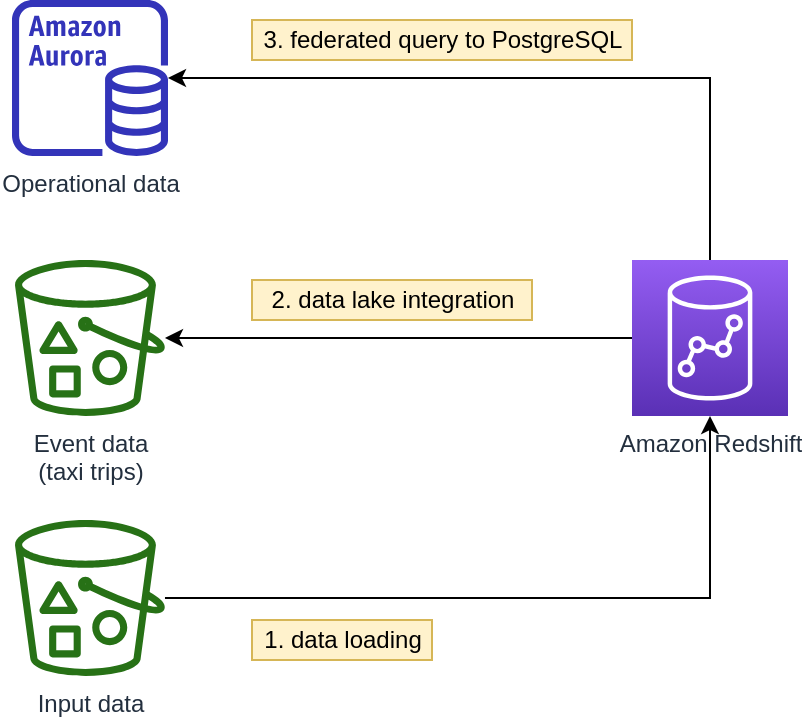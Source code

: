 <mxfile version="12.4.8" type="device"><diagram id="mhpER5Gz8O7JlFJeUS2B" name="00_overview"><mxGraphModel dx="946" dy="595" grid="1" gridSize="10" guides="1" tooltips="1" connect="1" arrows="1" fold="1" page="1" pageScale="1" pageWidth="1169" pageHeight="827" math="0" shadow="0"><root><mxCell id="0"/><mxCell id="1" parent="0"/><mxCell id="TO2CJTCkmotOw9EiixU3-5" value="" style="edgeStyle=orthogonalEdgeStyle;rounded=0;orthogonalLoop=1;jettySize=auto;html=1;" edge="1" parent="1" source="TO2CJTCkmotOw9EiixU3-1" target="TO2CJTCkmotOw9EiixU3-3"><mxGeometry relative="1" as="geometry"><mxPoint x="539" y="250" as="targetPoint"/><Array as="points"><mxPoint x="649" y="239"/></Array></mxGeometry></mxCell><mxCell id="TO2CJTCkmotOw9EiixU3-8" value="" style="edgeStyle=orthogonalEdgeStyle;rounded=0;orthogonalLoop=1;jettySize=auto;html=1;" edge="1" parent="1" source="TO2CJTCkmotOw9EiixU3-1" target="TO2CJTCkmotOw9EiixU3-2"><mxGeometry relative="1" as="geometry"><mxPoint x="420" y="369" as="targetPoint"/></mxGeometry></mxCell><mxCell id="TO2CJTCkmotOw9EiixU3-1" value="Amazon Redshift" style="outlineConnect=0;fontColor=#232F3E;gradientColor=#945DF2;gradientDirection=north;fillColor=#5A30B5;strokeColor=#ffffff;dashed=0;verticalLabelPosition=bottom;verticalAlign=top;align=center;html=1;fontSize=12;fontStyle=0;aspect=fixed;shape=mxgraph.aws4.resourceIcon;resIcon=mxgraph.aws4.redshift;" vertex="1" parent="1"><mxGeometry x="610" y="330" width="78" height="78" as="geometry"/></mxCell><mxCell id="TO2CJTCkmotOw9EiixU3-2" value="&lt;div&gt;Event data&lt;/div&gt;&lt;div&gt;(taxi trips)&lt;br&gt;&lt;/div&gt;" style="outlineConnect=0;fontColor=#232F3E;gradientColor=none;fillColor=#277116;strokeColor=none;dashed=0;verticalLabelPosition=bottom;verticalAlign=top;align=center;html=1;fontSize=12;fontStyle=0;aspect=fixed;pointerEvents=1;shape=mxgraph.aws4.bucket_with_objects;" vertex="1" parent="1"><mxGeometry x="301.5" y="330" width="75" height="78" as="geometry"/></mxCell><mxCell id="TO2CJTCkmotOw9EiixU3-3" value="Operational data" style="outlineConnect=0;fontColor=#232F3E;gradientColor=none;fillColor=#3334B9;strokeColor=none;dashed=0;verticalLabelPosition=bottom;verticalAlign=top;align=center;html=1;fontSize=12;fontStyle=0;aspect=fixed;pointerEvents=1;shape=mxgraph.aws4.aurora_instance;" vertex="1" parent="1"><mxGeometry x="300" y="200" width="78" height="78" as="geometry"/></mxCell><mxCell id="TO2CJTCkmotOw9EiixU3-6" value="" style="edgeStyle=orthogonalEdgeStyle;rounded=0;orthogonalLoop=1;jettySize=auto;html=1;" edge="1" parent="1" source="TO2CJTCkmotOw9EiixU3-4" target="TO2CJTCkmotOw9EiixU3-1"><mxGeometry relative="1" as="geometry"><mxPoint x="456.5" y="499" as="targetPoint"/></mxGeometry></mxCell><mxCell id="TO2CJTCkmotOw9EiixU3-4" value="Input data" style="outlineConnect=0;fontColor=#232F3E;gradientColor=none;fillColor=#277116;strokeColor=none;dashed=0;verticalLabelPosition=bottom;verticalAlign=top;align=center;html=1;fontSize=12;fontStyle=0;aspect=fixed;pointerEvents=1;shape=mxgraph.aws4.bucket_with_objects;" vertex="1" parent="1"><mxGeometry x="301.5" y="460" width="75" height="78" as="geometry"/></mxCell><mxCell id="TO2CJTCkmotOw9EiixU3-7" value="1. data loading" style="text;html=1;align=center;verticalAlign=middle;resizable=0;points=[];autosize=1;fillColor=#fff2cc;strokeColor=#d6b656;" vertex="1" parent="1"><mxGeometry x="420" y="510" width="90" height="20" as="geometry"/></mxCell><mxCell id="TO2CJTCkmotOw9EiixU3-9" value="2. data lake integration" style="text;html=1;align=center;verticalAlign=middle;resizable=0;points=[];autosize=1;fillColor=#fff2cc;strokeColor=#d6b656;" vertex="1" parent="1"><mxGeometry x="420" y="340" width="140" height="20" as="geometry"/></mxCell><mxCell id="TO2CJTCkmotOw9EiixU3-10" value="3. federated query to PostgreSQL" style="text;html=1;align=center;verticalAlign=middle;resizable=0;points=[];autosize=1;fillColor=#fff2cc;strokeColor=#d6b656;" vertex="1" parent="1"><mxGeometry x="420" y="210" width="190" height="20" as="geometry"/></mxCell></root></mxGraphModel></diagram></mxfile>